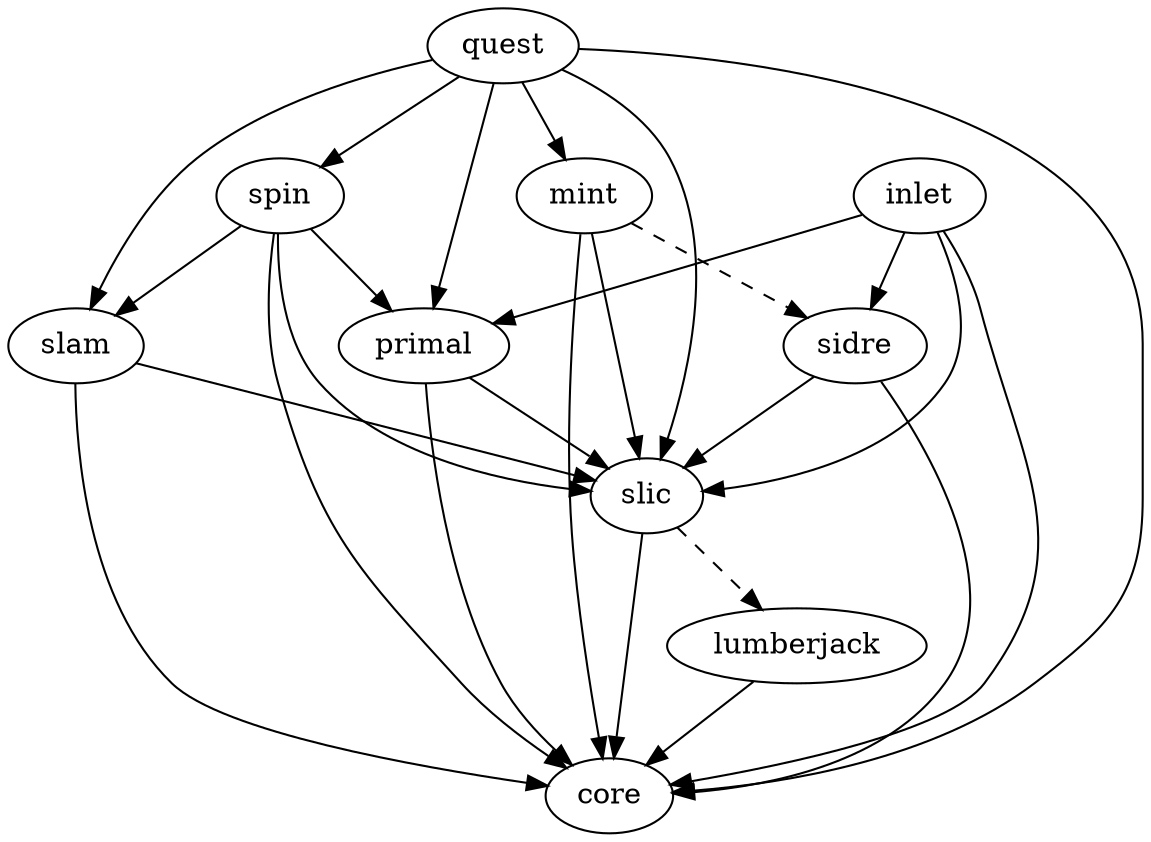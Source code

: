 digraph dependencies {
  quest -> {slam primal mint spin};
  {quest slam primal mint spin} -> {slic core};
  mint -> sidre [style="dashed"];
  spin -> {slam primal};
  sidre -> {slic core};
  slic -> core;
  slic -> lumberjack [style="dashed"];
  lumberjack -> core;
  inlet -> {sidre slic primal core};
}
